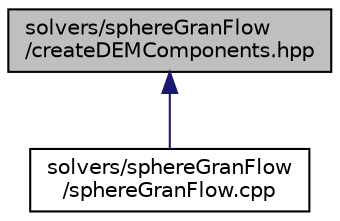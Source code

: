 digraph "solvers/sphereGranFlow/createDEMComponents.hpp"
{
 // LATEX_PDF_SIZE
  edge [fontname="Helvetica",fontsize="10",labelfontname="Helvetica",labelfontsize="10"];
  node [fontname="Helvetica",fontsize="10",shape=record];
  Node1 [label="solvers/sphereGranFlow\l/createDEMComponents.hpp",height=0.2,width=0.4,color="black", fillcolor="grey75", style="filled", fontcolor="black",tooltip=" "];
  Node1 -> Node2 [dir="back",color="midnightblue",fontsize="10",style="solid",fontname="Helvetica"];
  Node2 [label="solvers/sphereGranFlow\l/sphereGranFlow.cpp",height=0.2,width=0.4,color="black", fillcolor="white", style="filled",URL="$sphereGranFlow_8cpp.html",tooltip="sphereGranFlow solver"];
}
